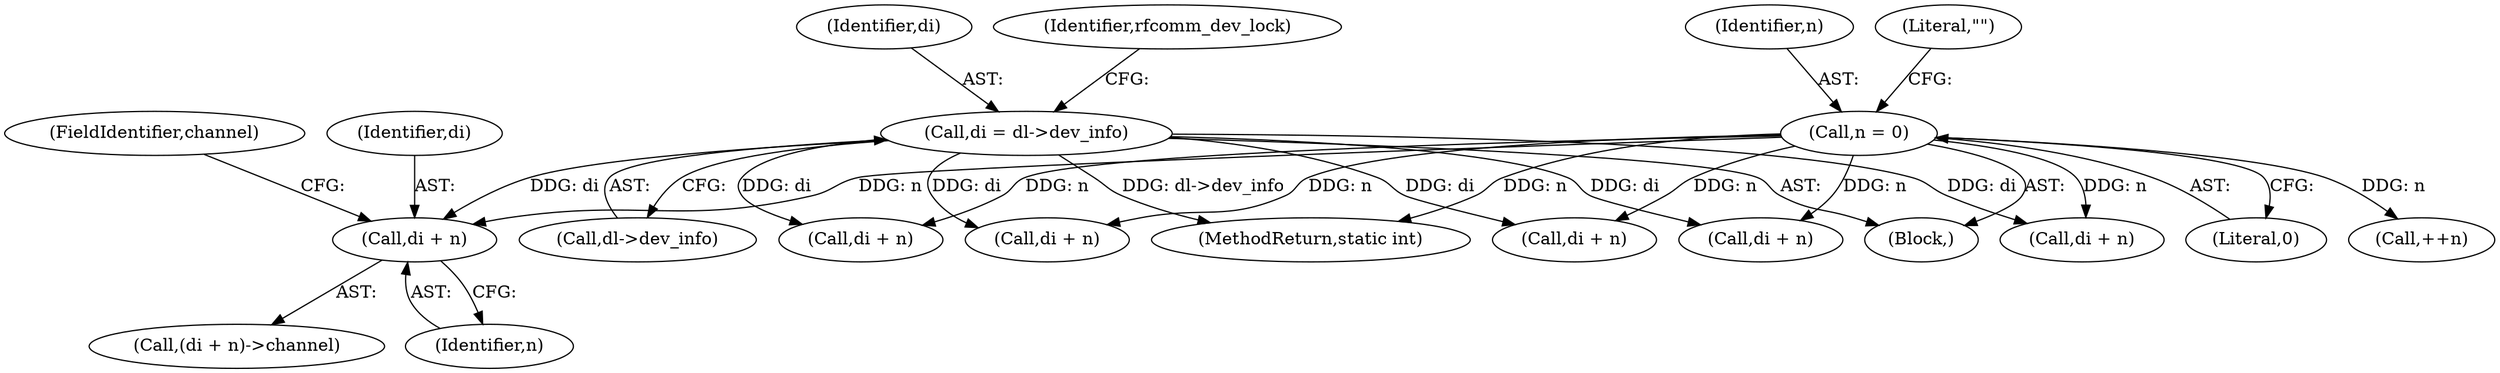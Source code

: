 digraph "0_linux_f9432c5ec8b1e9a09b9b0e5569e3c73db8de432a@pointer" {
"1000210" [label="(Call,di + n)"];
"1000162" [label="(Call,di = dl->dev_info)"];
"1000107" [label="(Call,n = 0)"];
"1000210" [label="(Call,di + n)"];
"1000108" [label="(Identifier,n)"];
"1000164" [label="(Call,dl->dev_info)"];
"1000181" [label="(Call,di + n)"];
"1000114" [label="(Literal,\"\")"];
"1000163" [label="(Identifier,di)"];
"1000107" [label="(Call,n = 0)"];
"1000102" [label="(Block,)"];
"1000213" [label="(FieldIdentifier,channel)"];
"1000190" [label="(Call,di + n)"];
"1000169" [label="(Identifier,rfcomm_dev_lock)"];
"1000199" [label="(Call,di + n)"];
"1000162" [label="(Call,di = dl->dev_info)"];
"1000209" [label="(Call,(di + n)->channel)"];
"1000109" [label="(Literal,0)"];
"1000278" [label="(MethodReturn,static int)"];
"1000211" [label="(Identifier,di)"];
"1000241" [label="(Call,++n)"];
"1000220" [label="(Call,di + n)"];
"1000212" [label="(Identifier,n)"];
"1000231" [label="(Call,di + n)"];
"1000210" -> "1000209"  [label="AST: "];
"1000210" -> "1000212"  [label="CFG: "];
"1000211" -> "1000210"  [label="AST: "];
"1000212" -> "1000210"  [label="AST: "];
"1000213" -> "1000210"  [label="CFG: "];
"1000162" -> "1000210"  [label="DDG: di"];
"1000107" -> "1000210"  [label="DDG: n"];
"1000162" -> "1000102"  [label="AST: "];
"1000162" -> "1000164"  [label="CFG: "];
"1000163" -> "1000162"  [label="AST: "];
"1000164" -> "1000162"  [label="AST: "];
"1000169" -> "1000162"  [label="CFG: "];
"1000162" -> "1000278"  [label="DDG: dl->dev_info"];
"1000162" -> "1000181"  [label="DDG: di"];
"1000162" -> "1000190"  [label="DDG: di"];
"1000162" -> "1000199"  [label="DDG: di"];
"1000162" -> "1000220"  [label="DDG: di"];
"1000162" -> "1000231"  [label="DDG: di"];
"1000107" -> "1000102"  [label="AST: "];
"1000107" -> "1000109"  [label="CFG: "];
"1000108" -> "1000107"  [label="AST: "];
"1000109" -> "1000107"  [label="AST: "];
"1000114" -> "1000107"  [label="CFG: "];
"1000107" -> "1000278"  [label="DDG: n"];
"1000107" -> "1000181"  [label="DDG: n"];
"1000107" -> "1000190"  [label="DDG: n"];
"1000107" -> "1000199"  [label="DDG: n"];
"1000107" -> "1000220"  [label="DDG: n"];
"1000107" -> "1000231"  [label="DDG: n"];
"1000107" -> "1000241"  [label="DDG: n"];
}
